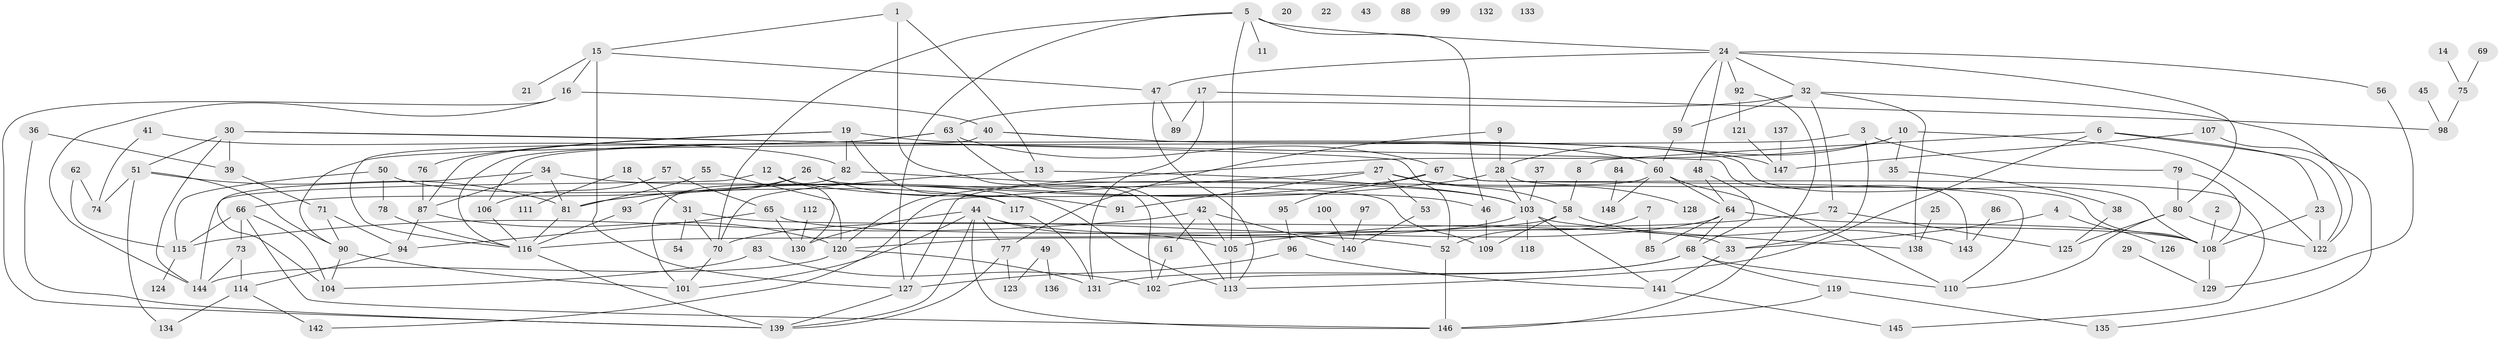 // Generated by graph-tools (version 1.1) at 2025/33/03/09/25 02:33:45]
// undirected, 148 vertices, 231 edges
graph export_dot {
graph [start="1"]
  node [color=gray90,style=filled];
  1;
  2;
  3;
  4;
  5;
  6;
  7;
  8;
  9;
  10;
  11;
  12;
  13;
  14;
  15;
  16;
  17;
  18;
  19;
  20;
  21;
  22;
  23;
  24;
  25;
  26;
  27;
  28;
  29;
  30;
  31;
  32;
  33;
  34;
  35;
  36;
  37;
  38;
  39;
  40;
  41;
  42;
  43;
  44;
  45;
  46;
  47;
  48;
  49;
  50;
  51;
  52;
  53;
  54;
  55;
  56;
  57;
  58;
  59;
  60;
  61;
  62;
  63;
  64;
  65;
  66;
  67;
  68;
  69;
  70;
  71;
  72;
  73;
  74;
  75;
  76;
  77;
  78;
  79;
  80;
  81;
  82;
  83;
  84;
  85;
  86;
  87;
  88;
  89;
  90;
  91;
  92;
  93;
  94;
  95;
  96;
  97;
  98;
  99;
  100;
  101;
  102;
  103;
  104;
  105;
  106;
  107;
  108;
  109;
  110;
  111;
  112;
  113;
  114;
  115;
  116;
  117;
  118;
  119;
  120;
  121;
  122;
  123;
  124;
  125;
  126;
  127;
  128;
  129;
  130;
  131;
  132;
  133;
  134;
  135;
  136;
  137;
  138;
  139;
  140;
  141;
  142;
  143;
  144;
  145;
  146;
  147;
  148;
  1 -- 13;
  1 -- 15;
  1 -- 102;
  2 -- 108;
  3 -- 33;
  3 -- 79;
  3 -- 90;
  4 -- 33;
  4 -- 126;
  5 -- 11;
  5 -- 24;
  5 -- 46;
  5 -- 70;
  5 -- 105;
  5 -- 127;
  6 -- 8;
  6 -- 23;
  6 -- 113;
  6 -- 122;
  7 -- 52;
  7 -- 85;
  8 -- 58;
  9 -- 28;
  9 -- 77;
  10 -- 28;
  10 -- 35;
  10 -- 120;
  10 -- 122;
  12 -- 46;
  12 -- 130;
  12 -- 144;
  13 -- 70;
  13 -- 103;
  14 -- 75;
  15 -- 16;
  15 -- 21;
  15 -- 47;
  15 -- 127;
  16 -- 40;
  16 -- 139;
  16 -- 144;
  17 -- 89;
  17 -- 98;
  17 -- 131;
  18 -- 31;
  18 -- 111;
  19 -- 76;
  19 -- 82;
  19 -- 87;
  19 -- 108;
  19 -- 117;
  23 -- 108;
  23 -- 122;
  24 -- 32;
  24 -- 47;
  24 -- 48;
  24 -- 56;
  24 -- 59;
  24 -- 80;
  24 -- 92;
  25 -- 138;
  26 -- 66;
  26 -- 91;
  26 -- 93;
  26 -- 109;
  27 -- 53;
  27 -- 58;
  27 -- 91;
  27 -- 128;
  27 -- 142;
  28 -- 81;
  28 -- 103;
  28 -- 108;
  29 -- 129;
  30 -- 39;
  30 -- 51;
  30 -- 52;
  30 -- 143;
  30 -- 144;
  31 -- 33;
  31 -- 54;
  31 -- 70;
  32 -- 59;
  32 -- 63;
  32 -- 72;
  32 -- 122;
  32 -- 138;
  33 -- 141;
  34 -- 81;
  34 -- 87;
  34 -- 104;
  34 -- 113;
  35 -- 38;
  36 -- 39;
  36 -- 139;
  37 -- 103;
  38 -- 125;
  39 -- 71;
  40 -- 60;
  40 -- 116;
  40 -- 147;
  41 -- 74;
  41 -- 82;
  42 -- 61;
  42 -- 105;
  42 -- 115;
  42 -- 140;
  44 -- 52;
  44 -- 77;
  44 -- 101;
  44 -- 105;
  44 -- 130;
  44 -- 139;
  44 -- 146;
  45 -- 98;
  46 -- 109;
  47 -- 89;
  47 -- 113;
  48 -- 64;
  48 -- 68;
  49 -- 123;
  49 -- 136;
  50 -- 78;
  50 -- 115;
  50 -- 117;
  51 -- 74;
  51 -- 81;
  51 -- 90;
  51 -- 134;
  52 -- 146;
  53 -- 140;
  55 -- 81;
  55 -- 120;
  56 -- 129;
  57 -- 65;
  57 -- 106;
  58 -- 109;
  58 -- 116;
  58 -- 143;
  59 -- 60;
  60 -- 64;
  60 -- 110;
  60 -- 127;
  60 -- 148;
  61 -- 102;
  62 -- 74;
  62 -- 115;
  63 -- 67;
  63 -- 106;
  63 -- 113;
  63 -- 116;
  64 -- 68;
  64 -- 70;
  64 -- 85;
  64 -- 108;
  65 -- 94;
  65 -- 108;
  65 -- 130;
  66 -- 73;
  66 -- 104;
  66 -- 115;
  66 -- 146;
  67 -- 81;
  67 -- 95;
  67 -- 110;
  67 -- 145;
  68 -- 102;
  68 -- 110;
  68 -- 119;
  68 -- 131;
  69 -- 75;
  70 -- 101;
  71 -- 90;
  71 -- 94;
  72 -- 105;
  72 -- 125;
  73 -- 114;
  73 -- 144;
  75 -- 98;
  76 -- 87;
  77 -- 123;
  77 -- 139;
  78 -- 116;
  79 -- 80;
  79 -- 108;
  80 -- 110;
  80 -- 122;
  80 -- 125;
  81 -- 116;
  82 -- 101;
  82 -- 103;
  83 -- 102;
  83 -- 104;
  84 -- 148;
  86 -- 143;
  87 -- 94;
  87 -- 120;
  90 -- 101;
  90 -- 104;
  92 -- 121;
  92 -- 146;
  93 -- 116;
  94 -- 114;
  95 -- 96;
  96 -- 127;
  96 -- 141;
  97 -- 140;
  100 -- 140;
  103 -- 118;
  103 -- 120;
  103 -- 138;
  103 -- 141;
  105 -- 113;
  106 -- 116;
  107 -- 135;
  107 -- 147;
  108 -- 129;
  112 -- 130;
  114 -- 134;
  114 -- 142;
  115 -- 124;
  116 -- 139;
  117 -- 131;
  119 -- 135;
  119 -- 146;
  120 -- 131;
  120 -- 144;
  121 -- 147;
  127 -- 139;
  137 -- 147;
  141 -- 145;
}
